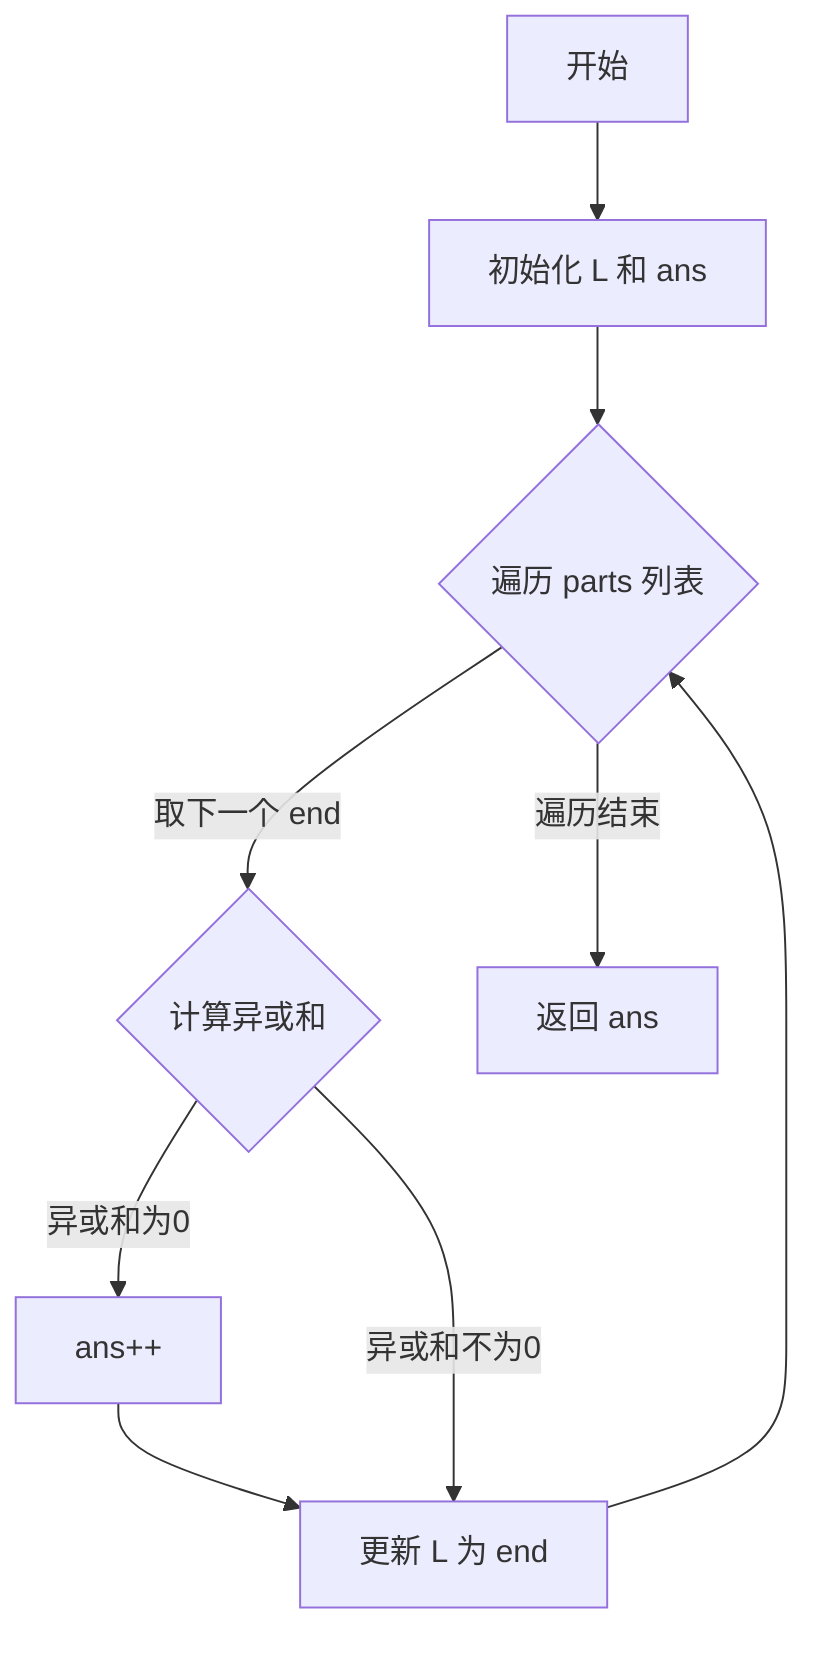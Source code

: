 flowchart TD
    A[开始] --> B[初始化 L 和 ans]
    B --> C{遍历 parts 列表}
    C -->|取下一个 end| D{计算异或和}
    D -->|异或和为0| E[ans++]
    E --> F[更新 L 为 end]
    F --> C
    D -->|异或和不为0| F
    C -->|遍历结束| G[返回 ans]